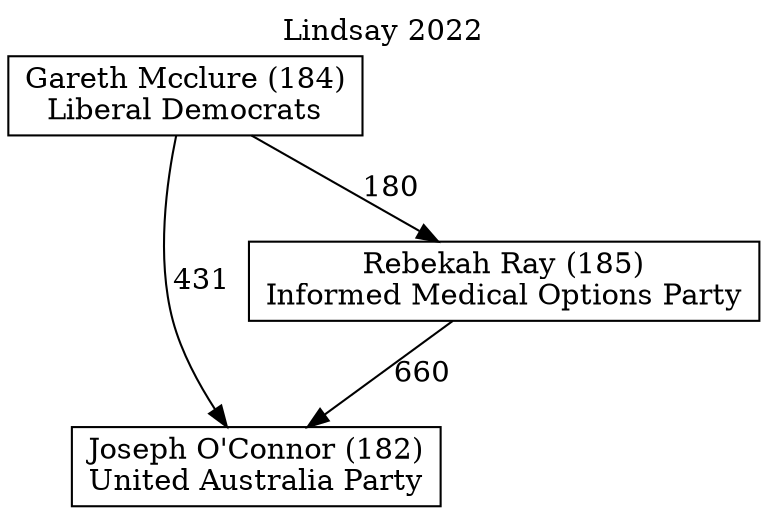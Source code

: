 // House preference flow
digraph "Joseph O'Connor (182)_Lindsay_2022" {
	graph [label="Lindsay 2022" labelloc=t mclimit=10]
	node [shape=box]
	"Joseph O'Connor (182)" [label="Joseph O'Connor (182)
United Australia Party"]
	"Rebekah Ray (185)" [label="Rebekah Ray (185)
Informed Medical Options Party"]
	"Gareth Mcclure (184)" [label="Gareth Mcclure (184)
Liberal Democrats"]
	"Rebekah Ray (185)" -> "Joseph O'Connor (182)" [label=660]
	"Gareth Mcclure (184)" -> "Rebekah Ray (185)" [label=180]
	"Gareth Mcclure (184)" -> "Joseph O'Connor (182)" [label=431]
}
